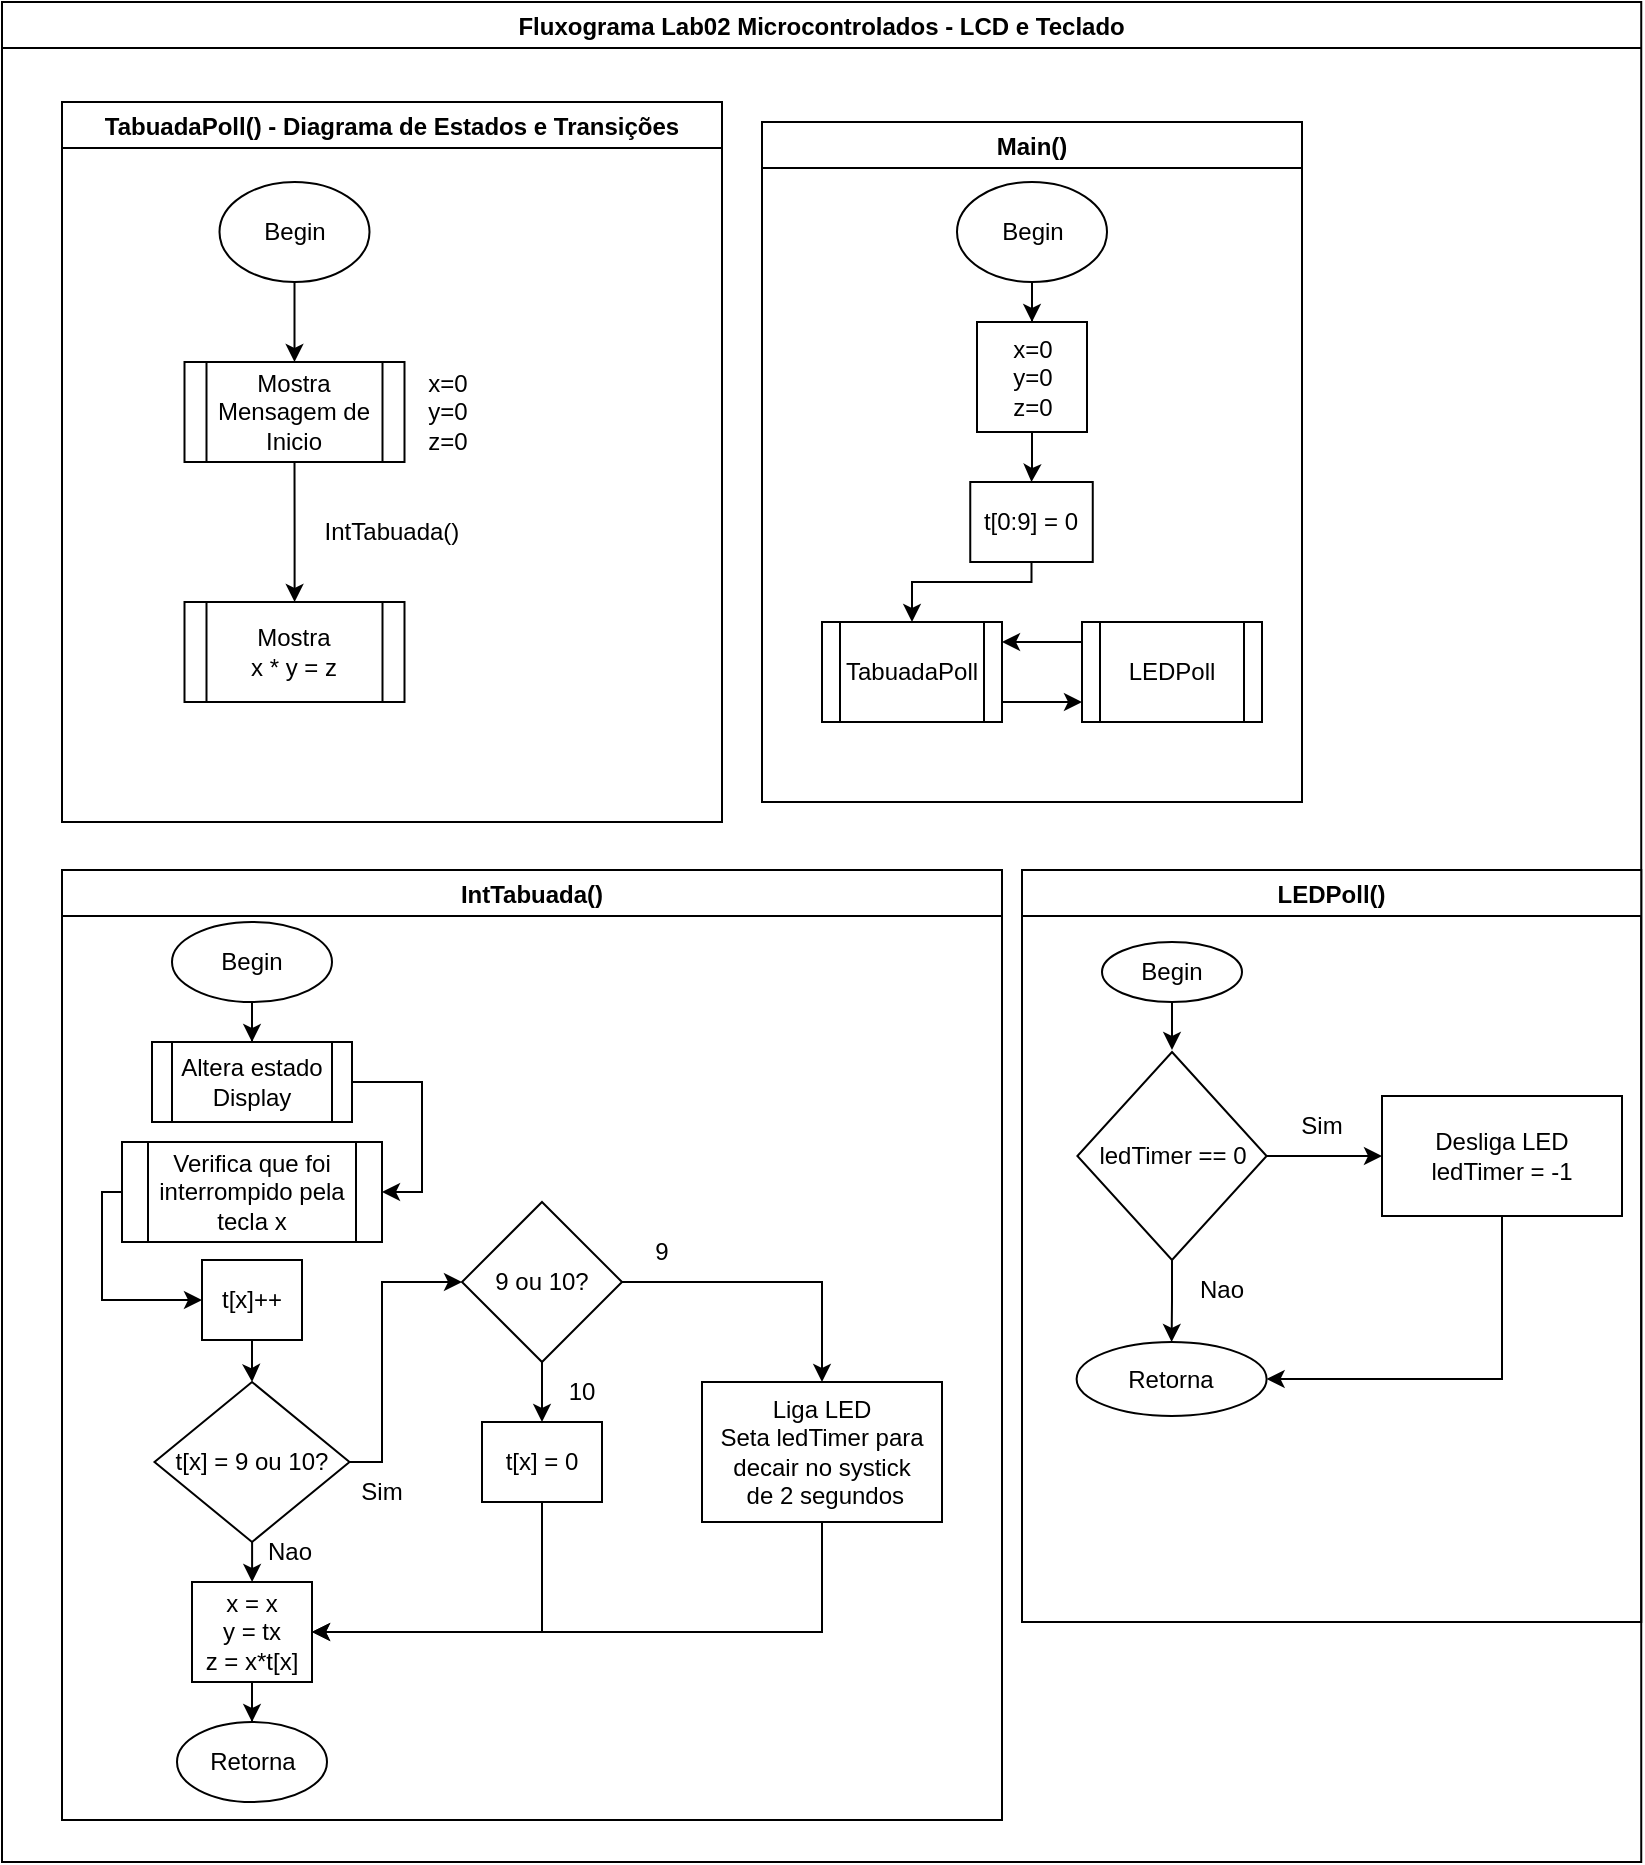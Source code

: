 <mxfile version="18.0.1" type="device"><diagram id="q57z320HfuTRQ09kAiX6" name="Page-1"><mxGraphModel dx="369" dy="1542" grid="1" gridSize="10" guides="1" tooltips="1" connect="1" arrows="1" fold="1" page="1" pageScale="1" pageWidth="850" pageHeight="1100" math="0" shadow="0"><root><mxCell id="0"/><mxCell id="1" parent="0"/><mxCell id="2KAwc_jAF4nbvrPQW9I1-20" value="TabuadaPoll() - Diagrama de Estados e Transições" style="swimlane;" parent="1" vertex="1"><mxGeometry x="130" width="330" height="360" as="geometry"/></mxCell><mxCell id="2KAwc_jAF4nbvrPQW9I1-14" value="Begin" style="ellipse;whiteSpace=wrap;html=1;" parent="2KAwc_jAF4nbvrPQW9I1-20" vertex="1"><mxGeometry x="78.75" y="40" width="75" height="50" as="geometry"/></mxCell><mxCell id="2KAwc_jAF4nbvrPQW9I1-29" value="Main()" style="swimlane;" parent="1" vertex="1"><mxGeometry x="480" y="10" width="270" height="340" as="geometry"/></mxCell><mxCell id="2KAwc_jAF4nbvrPQW9I1-32" value="" style="edgeStyle=orthogonalEdgeStyle;rounded=0;orthogonalLoop=1;jettySize=auto;html=1;" parent="2KAwc_jAF4nbvrPQW9I1-29" source="2KAwc_jAF4nbvrPQW9I1-30" target="2KAwc_jAF4nbvrPQW9I1-31" edge="1"><mxGeometry relative="1" as="geometry"/></mxCell><mxCell id="2KAwc_jAF4nbvrPQW9I1-30" value="Begin" style="ellipse;whiteSpace=wrap;html=1;" parent="2KAwc_jAF4nbvrPQW9I1-29" vertex="1"><mxGeometry x="97.5" y="30" width="75" height="50" as="geometry"/></mxCell><mxCell id="2KAwc_jAF4nbvrPQW9I1-31" value="&lt;div&gt;x=0&lt;/div&gt;&lt;div&gt;y=0&lt;/div&gt;&lt;div&gt;z=0&lt;br&gt;&lt;/div&gt;" style="whiteSpace=wrap;html=1;" parent="2KAwc_jAF4nbvrPQW9I1-29" vertex="1"><mxGeometry x="107.5" y="100" width="55" height="55" as="geometry"/></mxCell><mxCell id="2KAwc_jAF4nbvrPQW9I1-41" value="t[0:9] = 0" style="whiteSpace=wrap;html=1;" parent="2KAwc_jAF4nbvrPQW9I1-29" vertex="1"><mxGeometry x="104.13" y="180" width="61.25" height="40" as="geometry"/></mxCell><mxCell id="2KAwc_jAF4nbvrPQW9I1-42" value="" style="edgeStyle=orthogonalEdgeStyle;rounded=0;orthogonalLoop=1;jettySize=auto;html=1;" parent="2KAwc_jAF4nbvrPQW9I1-29" source="2KAwc_jAF4nbvrPQW9I1-31" target="2KAwc_jAF4nbvrPQW9I1-41" edge="1"><mxGeometry relative="1" as="geometry"/></mxCell><mxCell id="2KAwc_jAF4nbvrPQW9I1-62" value="Fluxograma Lab02 Microcontrolados - LCD e Teclado" style="swimlane;" parent="1" vertex="1"><mxGeometry x="100" y="-50" width="819.62" height="930" as="geometry"/></mxCell><mxCell id="2KAwc_jAF4nbvrPQW9I1-58" value="Retorna" style="ellipse;whiteSpace=wrap;html=1;" parent="2KAwc_jAF4nbvrPQW9I1-62" vertex="1"><mxGeometry x="87.5" y="860" width="75" height="40" as="geometry"/></mxCell><mxCell id="2KAwc_jAF4nbvrPQW9I1-53" value="&lt;div&gt;x = x&lt;/div&gt;&lt;div&gt;y = tx&lt;/div&gt;&lt;div&gt;z = x*t[x]&lt;br&gt;&lt;/div&gt;" style="whiteSpace=wrap;html=1;" parent="2KAwc_jAF4nbvrPQW9I1-62" vertex="1"><mxGeometry x="95" y="790" width="60" height="50" as="geometry"/></mxCell><mxCell id="2KAwc_jAF4nbvrPQW9I1-59" value="" style="edgeStyle=orthogonalEdgeStyle;rounded=0;orthogonalLoop=1;jettySize=auto;html=1;" parent="2KAwc_jAF4nbvrPQW9I1-62" source="2KAwc_jAF4nbvrPQW9I1-53" target="2KAwc_jAF4nbvrPQW9I1-58" edge="1"><mxGeometry relative="1" as="geometry"/></mxCell><mxCell id="2KAwc_jAF4nbvrPQW9I1-69" value="" style="edgeStyle=orthogonalEdgeStyle;rounded=0;orthogonalLoop=1;jettySize=auto;html=1;" parent="2KAwc_jAF4nbvrPQW9I1-62" source="2KAwc_jAF4nbvrPQW9I1-67" target="2KAwc_jAF4nbvrPQW9I1-53" edge="1"><mxGeometry relative="1" as="geometry"/></mxCell><mxCell id="2KAwc_jAF4nbvrPQW9I1-72" value="" style="edgeStyle=orthogonalEdgeStyle;rounded=0;orthogonalLoop=1;jettySize=auto;html=1;exitX=1;exitY=0.5;exitDx=0;exitDy=0;" parent="2KAwc_jAF4nbvrPQW9I1-62" source="2KAwc_jAF4nbvrPQW9I1-67" target="2KAwc_jAF4nbvrPQW9I1-71" edge="1"><mxGeometry relative="1" as="geometry"><Array as="points"><mxPoint x="190" y="730"/><mxPoint x="190" y="640"/></Array></mxGeometry></mxCell><mxCell id="2KAwc_jAF4nbvrPQW9I1-67" value="t[x] = 9 ou 10?" style="rhombus;whiteSpace=wrap;html=1;" parent="2KAwc_jAF4nbvrPQW9I1-62" vertex="1"><mxGeometry x="76.25" y="690" width="97.5" height="80" as="geometry"/></mxCell><mxCell id="2KAwc_jAF4nbvrPQW9I1-70" value="Nao" style="text;html=1;strokeColor=none;fillColor=none;align=center;verticalAlign=middle;whiteSpace=wrap;rounded=0;" parent="2KAwc_jAF4nbvrPQW9I1-62" vertex="1"><mxGeometry x="113.75" y="760" width="60" height="30" as="geometry"/></mxCell><mxCell id="2KAwc_jAF4nbvrPQW9I1-74" value="" style="edgeStyle=orthogonalEdgeStyle;rounded=0;orthogonalLoop=1;jettySize=auto;html=1;" parent="2KAwc_jAF4nbvrPQW9I1-62" source="2KAwc_jAF4nbvrPQW9I1-71" target="2KAwc_jAF4nbvrPQW9I1-73" edge="1"><mxGeometry relative="1" as="geometry"/></mxCell><mxCell id="2KAwc_jAF4nbvrPQW9I1-77" value="" style="edgeStyle=orthogonalEdgeStyle;rounded=0;orthogonalLoop=1;jettySize=auto;html=1;" parent="2KAwc_jAF4nbvrPQW9I1-62" source="2KAwc_jAF4nbvrPQW9I1-71" target="2KAwc_jAF4nbvrPQW9I1-76" edge="1"><mxGeometry relative="1" as="geometry"/></mxCell><mxCell id="2KAwc_jAF4nbvrPQW9I1-71" value="9 ou 10?" style="rhombus;whiteSpace=wrap;html=1;" parent="2KAwc_jAF4nbvrPQW9I1-62" vertex="1"><mxGeometry x="230" y="600" width="80" height="80" as="geometry"/></mxCell><mxCell id="2KAwc_jAF4nbvrPQW9I1-75" style="edgeStyle=orthogonalEdgeStyle;rounded=0;orthogonalLoop=1;jettySize=auto;html=1;entryX=1;entryY=0.5;entryDx=0;entryDy=0;" parent="2KAwc_jAF4nbvrPQW9I1-62" source="2KAwc_jAF4nbvrPQW9I1-73" target="2KAwc_jAF4nbvrPQW9I1-53" edge="1"><mxGeometry relative="1" as="geometry"><Array as="points"><mxPoint x="410" y="815"/></Array></mxGeometry></mxCell><mxCell id="2KAwc_jAF4nbvrPQW9I1-73" value="&lt;div&gt;Liga LED&lt;/div&gt;&lt;div&gt;Seta ledTimer para decair no systick&lt;br&gt;&lt;/div&gt;&amp;nbsp;de 2 segundos" style="whiteSpace=wrap;html=1;" parent="2KAwc_jAF4nbvrPQW9I1-62" vertex="1"><mxGeometry x="350" y="690" width="120" height="70" as="geometry"/></mxCell><mxCell id="2KAwc_jAF4nbvrPQW9I1-78" style="edgeStyle=orthogonalEdgeStyle;rounded=0;orthogonalLoop=1;jettySize=auto;html=1;entryX=1;entryY=0.5;entryDx=0;entryDy=0;" parent="2KAwc_jAF4nbvrPQW9I1-62" source="2KAwc_jAF4nbvrPQW9I1-76" target="2KAwc_jAF4nbvrPQW9I1-53" edge="1"><mxGeometry relative="1" as="geometry"><Array as="points"><mxPoint x="270" y="815"/></Array></mxGeometry></mxCell><mxCell id="2KAwc_jAF4nbvrPQW9I1-76" value="t[x] = 0" style="whiteSpace=wrap;html=1;" parent="2KAwc_jAF4nbvrPQW9I1-62" vertex="1"><mxGeometry x="240" y="710" width="60" height="40" as="geometry"/></mxCell><mxCell id="2KAwc_jAF4nbvrPQW9I1-79" value="10" style="text;html=1;strokeColor=none;fillColor=none;align=center;verticalAlign=middle;whiteSpace=wrap;rounded=0;" parent="2KAwc_jAF4nbvrPQW9I1-62" vertex="1"><mxGeometry x="260" y="680" width="60" height="30" as="geometry"/></mxCell><mxCell id="2KAwc_jAF4nbvrPQW9I1-80" value="9" style="text;html=1;strokeColor=none;fillColor=none;align=center;verticalAlign=middle;whiteSpace=wrap;rounded=0;" parent="2KAwc_jAF4nbvrPQW9I1-62" vertex="1"><mxGeometry x="300" y="610" width="60" height="30" as="geometry"/></mxCell><mxCell id="2KAwc_jAF4nbvrPQW9I1-81" value="LEDPoll()" style="swimlane;" parent="2KAwc_jAF4nbvrPQW9I1-62" vertex="1"><mxGeometry x="510" y="434" width="309.62" height="376" as="geometry"/></mxCell><mxCell id="gZdGSOIAJt2V1gTBAMW6-3" value="" style="edgeStyle=orthogonalEdgeStyle;rounded=0;orthogonalLoop=1;jettySize=auto;html=1;" edge="1" parent="2KAwc_jAF4nbvrPQW9I1-81" source="gZdGSOIAJt2V1gTBAMW6-1" target="gZdGSOIAJt2V1gTBAMW6-2"><mxGeometry relative="1" as="geometry"/></mxCell><mxCell id="gZdGSOIAJt2V1gTBAMW6-5" value="" style="edgeStyle=orthogonalEdgeStyle;rounded=0;orthogonalLoop=1;jettySize=auto;html=1;" edge="1" parent="2KAwc_jAF4nbvrPQW9I1-81" source="gZdGSOIAJt2V1gTBAMW6-1" target="gZdGSOIAJt2V1gTBAMW6-4"><mxGeometry relative="1" as="geometry"/></mxCell><mxCell id="gZdGSOIAJt2V1gTBAMW6-1" value="ledTimer == 0" style="rhombus;whiteSpace=wrap;html=1;" vertex="1" parent="2KAwc_jAF4nbvrPQW9I1-81"><mxGeometry x="27.69" y="91" width="94.62" height="104" as="geometry"/></mxCell><mxCell id="gZdGSOIAJt2V1gTBAMW6-6" style="edgeStyle=orthogonalEdgeStyle;rounded=0;orthogonalLoop=1;jettySize=auto;html=1;entryX=1;entryY=0.5;entryDx=0;entryDy=0;" edge="1" parent="2KAwc_jAF4nbvrPQW9I1-81" source="gZdGSOIAJt2V1gTBAMW6-2" target="gZdGSOIAJt2V1gTBAMW6-4"><mxGeometry relative="1" as="geometry"><Array as="points"><mxPoint x="240" y="255"/></Array></mxGeometry></mxCell><mxCell id="gZdGSOIAJt2V1gTBAMW6-2" value="&lt;div&gt;Desliga LED&lt;/div&gt;&lt;div&gt;ledTimer = -1&lt;br&gt;&lt;/div&gt;" style="whiteSpace=wrap;html=1;" vertex="1" parent="2KAwc_jAF4nbvrPQW9I1-81"><mxGeometry x="180" y="113" width="120" height="60" as="geometry"/></mxCell><mxCell id="gZdGSOIAJt2V1gTBAMW6-4" value="Retorna" style="ellipse;whiteSpace=wrap;html=1;" vertex="1" parent="2KAwc_jAF4nbvrPQW9I1-81"><mxGeometry x="27.31" y="236" width="95" height="37" as="geometry"/></mxCell><mxCell id="gZdGSOIAJt2V1gTBAMW6-7" value="Sim" style="text;html=1;strokeColor=none;fillColor=none;align=center;verticalAlign=middle;whiteSpace=wrap;rounded=0;" vertex="1" parent="2KAwc_jAF4nbvrPQW9I1-81"><mxGeometry x="120" y="113" width="60" height="30" as="geometry"/></mxCell><mxCell id="gZdGSOIAJt2V1gTBAMW6-8" value="Nao" style="text;html=1;strokeColor=none;fillColor=none;align=center;verticalAlign=middle;whiteSpace=wrap;rounded=0;" vertex="1" parent="2KAwc_jAF4nbvrPQW9I1-81"><mxGeometry x="70" y="195" width="60" height="30" as="geometry"/></mxCell><mxCell id="2KAwc_jAF4nbvrPQW9I1-87" value="Mostra Mensagem de Inicio" style="shape=process;whiteSpace=wrap;html=1;backgroundOutline=1;" parent="2KAwc_jAF4nbvrPQW9I1-62" vertex="1"><mxGeometry x="91.25" y="180" width="110" height="50" as="geometry"/></mxCell><mxCell id="2KAwc_jAF4nbvrPQW9I1-39" value="&lt;div&gt;x=0&lt;/div&gt;&lt;div&gt;y=0&lt;/div&gt;&lt;div&gt;z=0&lt;br&gt;&lt;/div&gt;" style="text;html=1;strokeColor=none;fillColor=none;align=center;verticalAlign=middle;whiteSpace=wrap;rounded=0;" parent="2KAwc_jAF4nbvrPQW9I1-62" vertex="1"><mxGeometry x="201.25" y="190" width="43.75" height="30" as="geometry"/></mxCell><mxCell id="2KAwc_jAF4nbvrPQW9I1-19" value="IntTabuada()" style="text;html=1;strokeColor=none;fillColor=none;align=center;verticalAlign=middle;whiteSpace=wrap;rounded=0;" parent="2KAwc_jAF4nbvrPQW9I1-62" vertex="1"><mxGeometry x="150" y="250" width="90" height="30" as="geometry"/></mxCell><mxCell id="gZdGSOIAJt2V1gTBAMW6-10" value="" style="edgeStyle=orthogonalEdgeStyle;rounded=0;orthogonalLoop=1;jettySize=auto;html=1;" edge="1" parent="2KAwc_jAF4nbvrPQW9I1-62" source="2KAwc_jAF4nbvrPQW9I1-88" target="gZdGSOIAJt2V1gTBAMW6-9"><mxGeometry relative="1" as="geometry"><Array as="points"><mxPoint x="520" y="350"/><mxPoint x="520" y="350"/></Array></mxGeometry></mxCell><mxCell id="2KAwc_jAF4nbvrPQW9I1-88" value="TabuadaPoll" style="shape=process;whiteSpace=wrap;html=1;backgroundOutline=1;" parent="2KAwc_jAF4nbvrPQW9I1-62" vertex="1"><mxGeometry x="410" y="310" width="90" height="50" as="geometry"/></mxCell><mxCell id="2KAwc_jAF4nbvrPQW9I1-89" value="&lt;div&gt;Mostra&lt;/div&gt;&lt;div&gt;x * y = z&lt;br&gt;&lt;/div&gt;" style="shape=process;whiteSpace=wrap;html=1;backgroundOutline=1;" parent="2KAwc_jAF4nbvrPQW9I1-62" vertex="1"><mxGeometry x="91.25" y="300" width="110" height="50" as="geometry"/></mxCell><mxCell id="2KAwc_jAF4nbvrPQW9I1-95" style="edgeStyle=orthogonalEdgeStyle;rounded=0;orthogonalLoop=1;jettySize=auto;html=1;entryX=1;entryY=0.5;entryDx=0;entryDy=0;" parent="2KAwc_jAF4nbvrPQW9I1-62" source="2KAwc_jAF4nbvrPQW9I1-91" target="2KAwc_jAF4nbvrPQW9I1-92" edge="1"><mxGeometry relative="1" as="geometry"><Array as="points"><mxPoint x="210" y="540"/><mxPoint x="210" y="595"/></Array></mxGeometry></mxCell><mxCell id="2KAwc_jAF4nbvrPQW9I1-91" value="Altera estado Display" style="shape=process;whiteSpace=wrap;html=1;backgroundOutline=1;" parent="2KAwc_jAF4nbvrPQW9I1-62" vertex="1"><mxGeometry x="75" y="520" width="100" height="40" as="geometry"/></mxCell><mxCell id="2KAwc_jAF4nbvrPQW9I1-96" style="edgeStyle=orthogonalEdgeStyle;rounded=0;orthogonalLoop=1;jettySize=auto;html=1;entryX=0;entryY=0.5;entryDx=0;entryDy=0;" parent="2KAwc_jAF4nbvrPQW9I1-62" source="2KAwc_jAF4nbvrPQW9I1-92" target="2KAwc_jAF4nbvrPQW9I1-49" edge="1"><mxGeometry relative="1" as="geometry"><Array as="points"><mxPoint x="50" y="595"/><mxPoint x="50" y="649"/></Array></mxGeometry></mxCell><mxCell id="2KAwc_jAF4nbvrPQW9I1-92" value="Verifica que foi interrompido pela tecla x" style="shape=process;whiteSpace=wrap;html=1;backgroundOutline=1;" parent="2KAwc_jAF4nbvrPQW9I1-62" vertex="1"><mxGeometry x="60" y="570" width="130" height="50" as="geometry"/></mxCell><mxCell id="2KAwc_jAF4nbvrPQW9I1-40" value="IntTabuada()" style="swimlane;startSize=23;" parent="2KAwc_jAF4nbvrPQW9I1-62" vertex="1"><mxGeometry x="30" y="434" width="470" height="475" as="geometry"/></mxCell><mxCell id="2KAwc_jAF4nbvrPQW9I1-46" value="Begin" style="ellipse;whiteSpace=wrap;html=1;" parent="2KAwc_jAF4nbvrPQW9I1-40" vertex="1"><mxGeometry x="55" y="26" width="80" height="40" as="geometry"/></mxCell><mxCell id="2KAwc_jAF4nbvrPQW9I1-49" value="t[x]++" style="whiteSpace=wrap;html=1;" parent="2KAwc_jAF4nbvrPQW9I1-40" vertex="1"><mxGeometry x="70" y="195" width="50" height="40" as="geometry"/></mxCell><mxCell id="2KAwc_jAF4nbvrPQW9I1-97" value="Sim" style="text;html=1;strokeColor=none;fillColor=none;align=center;verticalAlign=middle;whiteSpace=wrap;rounded=0;" parent="2KAwc_jAF4nbvrPQW9I1-40" vertex="1"><mxGeometry x="130" y="296" width="60" height="30" as="geometry"/></mxCell><mxCell id="2KAwc_jAF4nbvrPQW9I1-94" value="" style="edgeStyle=orthogonalEdgeStyle;rounded=0;orthogonalLoop=1;jettySize=auto;html=1;" parent="2KAwc_jAF4nbvrPQW9I1-62" source="2KAwc_jAF4nbvrPQW9I1-46" target="2KAwc_jAF4nbvrPQW9I1-91" edge="1"><mxGeometry relative="1" as="geometry"/></mxCell><mxCell id="2KAwc_jAF4nbvrPQW9I1-68" value="" style="edgeStyle=orthogonalEdgeStyle;rounded=0;orthogonalLoop=1;jettySize=auto;html=1;" parent="2KAwc_jAF4nbvrPQW9I1-62" source="2KAwc_jAF4nbvrPQW9I1-49" target="2KAwc_jAF4nbvrPQW9I1-67" edge="1"><mxGeometry relative="1" as="geometry"/></mxCell><mxCell id="gZdGSOIAJt2V1gTBAMW6-11" value="" style="edgeStyle=orthogonalEdgeStyle;rounded=0;orthogonalLoop=1;jettySize=auto;html=1;" edge="1" parent="2KAwc_jAF4nbvrPQW9I1-62" source="gZdGSOIAJt2V1gTBAMW6-9" target="2KAwc_jAF4nbvrPQW9I1-88"><mxGeometry relative="1" as="geometry"><Array as="points"><mxPoint x="510" y="320"/><mxPoint x="510" y="320"/></Array></mxGeometry></mxCell><mxCell id="gZdGSOIAJt2V1gTBAMW6-9" value="LEDPoll" style="shape=process;whiteSpace=wrap;html=1;backgroundOutline=1;" vertex="1" parent="2KAwc_jAF4nbvrPQW9I1-62"><mxGeometry x="540" y="310" width="90" height="50" as="geometry"/></mxCell><mxCell id="2KAwc_jAF4nbvrPQW9I1-84" value="" style="edgeStyle=orthogonalEdgeStyle;rounded=0;orthogonalLoop=1;jettySize=auto;html=1;entryX=0.5;entryY=0;entryDx=0;entryDy=0;" parent="1" source="2KAwc_jAF4nbvrPQW9I1-82" edge="1"><mxGeometry relative="1" as="geometry"><mxPoint x="685" y="474" as="targetPoint"/></mxGeometry></mxCell><mxCell id="2KAwc_jAF4nbvrPQW9I1-82" value="Begin" style="ellipse;whiteSpace=wrap;html=1;" parent="1" vertex="1"><mxGeometry x="650" y="420" width="70" height="30" as="geometry"/></mxCell><mxCell id="2KAwc_jAF4nbvrPQW9I1-16" value="" style="edgeStyle=orthogonalEdgeStyle;rounded=0;orthogonalLoop=1;jettySize=auto;html=1;entryX=0.5;entryY=0;entryDx=0;entryDy=0;" parent="1" source="2KAwc_jAF4nbvrPQW9I1-14" target="2KAwc_jAF4nbvrPQW9I1-87" edge="1"><mxGeometry relative="1" as="geometry"/></mxCell><mxCell id="2KAwc_jAF4nbvrPQW9I1-18" value="" style="edgeStyle=orthogonalEdgeStyle;rounded=0;orthogonalLoop=1;jettySize=auto;html=1;exitX=0.5;exitY=1;exitDx=0;exitDy=0;" parent="1" source="2KAwc_jAF4nbvrPQW9I1-87" edge="1"><mxGeometry relative="1" as="geometry"><mxPoint x="246.3" y="250" as="targetPoint"/></mxGeometry></mxCell><mxCell id="2KAwc_jAF4nbvrPQW9I1-61" value="" style="edgeStyle=orthogonalEdgeStyle;rounded=0;orthogonalLoop=1;jettySize=auto;html=1;entryX=0.5;entryY=0;entryDx=0;entryDy=0;" parent="1" source="2KAwc_jAF4nbvrPQW9I1-41" edge="1" target="2KAwc_jAF4nbvrPQW9I1-88"><mxGeometry relative="1" as="geometry"><mxPoint x="615.3" y="250" as="targetPoint"/><Array as="points"><mxPoint x="615" y="240"/><mxPoint x="555" y="240"/></Array></mxGeometry></mxCell></root></mxGraphModel></diagram></mxfile>